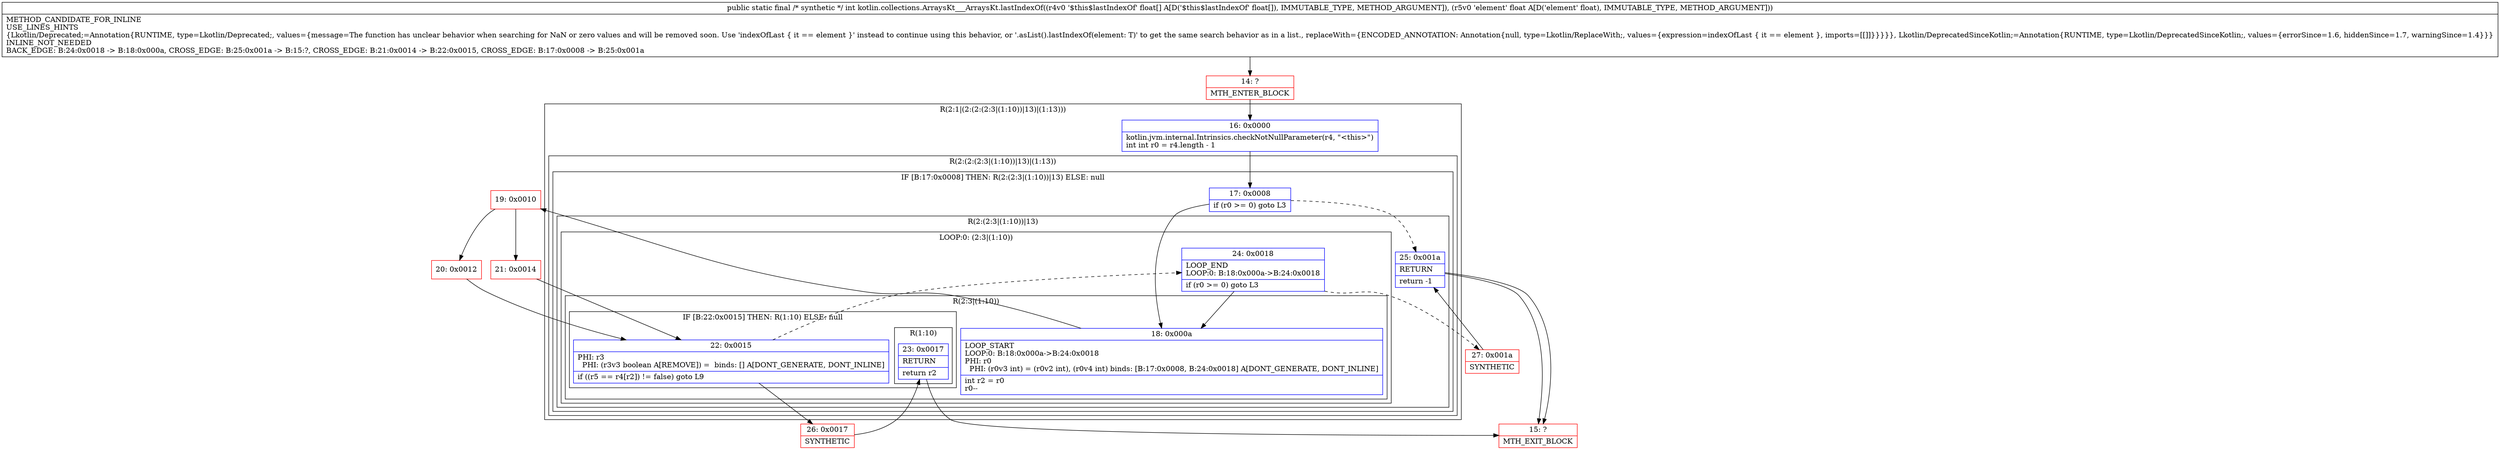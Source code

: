 digraph "CFG forkotlin.collections.ArraysKt___ArraysKt.lastIndexOf([FF)I" {
subgraph cluster_Region_1470320969 {
label = "R(2:1|(2:(2:(2:3|(1:10))|13)|(1:13)))";
node [shape=record,color=blue];
Node_16 [shape=record,label="{16\:\ 0x0000|kotlin.jvm.internal.Intrinsics.checkNotNullParameter(r4, \"\<this\>\")\lint int r0 = r4.length \- 1\l}"];
subgraph cluster_Region_1552071493 {
label = "R(2:(2:(2:3|(1:10))|13)|(1:13))";
node [shape=record,color=blue];
subgraph cluster_IfRegion_905293290 {
label = "IF [B:17:0x0008] THEN: R(2:(2:3|(1:10))|13) ELSE: null";
node [shape=record,color=blue];
Node_17 [shape=record,label="{17\:\ 0x0008|if (r0 \>= 0) goto L3\l}"];
subgraph cluster_Region_14827730 {
label = "R(2:(2:3|(1:10))|13)";
node [shape=record,color=blue];
subgraph cluster_LoopRegion_413587570 {
label = "LOOP:0: (2:3|(1:10))";
node [shape=record,color=blue];
Node_24 [shape=record,label="{24\:\ 0x0018|LOOP_END\lLOOP:0: B:18:0x000a\-\>B:24:0x0018\l|if (r0 \>= 0) goto L3\l}"];
subgraph cluster_Region_1780895523 {
label = "R(2:3|(1:10))";
node [shape=record,color=blue];
Node_18 [shape=record,label="{18\:\ 0x000a|LOOP_START\lLOOP:0: B:18:0x000a\-\>B:24:0x0018\lPHI: r0 \l  PHI: (r0v3 int) = (r0v2 int), (r0v4 int) binds: [B:17:0x0008, B:24:0x0018] A[DONT_GENERATE, DONT_INLINE]\l|int r2 = r0\lr0\-\-\l}"];
subgraph cluster_IfRegion_1438837558 {
label = "IF [B:22:0x0015] THEN: R(1:10) ELSE: null";
node [shape=record,color=blue];
Node_22 [shape=record,label="{22\:\ 0x0015|PHI: r3 \l  PHI: (r3v3 boolean A[REMOVE]) =  binds: [] A[DONT_GENERATE, DONT_INLINE]\l|if ((r5 == r4[r2]) != false) goto L9\l}"];
subgraph cluster_Region_222685690 {
label = "R(1:10)";
node [shape=record,color=blue];
Node_23 [shape=record,label="{23\:\ 0x0017|RETURN\l|return r2\l}"];
}
}
}
}
Node_25 [shape=record,label="{25\:\ 0x001a|RETURN\l|return \-1\l}"];
}
}
subgraph cluster_Region_1231649952 {
label = "R(1:13)";
node [shape=record,color=blue];
Node_25 [shape=record,label="{25\:\ 0x001a|RETURN\l|return \-1\l}"];
}
}
}
Node_14 [shape=record,color=red,label="{14\:\ ?|MTH_ENTER_BLOCK\l}"];
Node_19 [shape=record,color=red,label="{19\:\ 0x0010}"];
Node_20 [shape=record,color=red,label="{20\:\ 0x0012}"];
Node_27 [shape=record,color=red,label="{27\:\ 0x001a|SYNTHETIC\l}"];
Node_26 [shape=record,color=red,label="{26\:\ 0x0017|SYNTHETIC\l}"];
Node_15 [shape=record,color=red,label="{15\:\ ?|MTH_EXIT_BLOCK\l}"];
Node_21 [shape=record,color=red,label="{21\:\ 0x0014}"];
MethodNode[shape=record,label="{public static final \/* synthetic *\/ int kotlin.collections.ArraysKt___ArraysKt.lastIndexOf((r4v0 '$this$lastIndexOf' float[] A[D('$this$lastIndexOf' float[]), IMMUTABLE_TYPE, METHOD_ARGUMENT]), (r5v0 'element' float A[D('element' float), IMMUTABLE_TYPE, METHOD_ARGUMENT]))  | METHOD_CANDIDATE_FOR_INLINE\lUSE_LINES_HINTS\l\{Lkotlin\/Deprecated;=Annotation\{RUNTIME, type=Lkotlin\/Deprecated;, values=\{message=The function has unclear behavior when searching for NaN or zero values and will be removed soon. Use 'indexOfLast \{ it == element \}' instead to continue using this behavior, or '.asList().lastIndexOf(element: T)' to get the same search behavior as in a list., replaceWith=\{ENCODED_ANNOTATION: Annotation\{null, type=Lkotlin\/ReplaceWith;, values=\{expression=indexOfLast \{ it == element \}, imports=[[]]\}\}\}\}\}, Lkotlin\/DeprecatedSinceKotlin;=Annotation\{RUNTIME, type=Lkotlin\/DeprecatedSinceKotlin;, values=\{errorSince=1.6, hiddenSince=1.7, warningSince=1.4\}\}\}\lINLINE_NOT_NEEDED\lBACK_EDGE: B:24:0x0018 \-\> B:18:0x000a, CROSS_EDGE: B:25:0x001a \-\> B:15:?, CROSS_EDGE: B:21:0x0014 \-\> B:22:0x0015, CROSS_EDGE: B:17:0x0008 \-\> B:25:0x001a\l}"];
MethodNode -> Node_14;Node_16 -> Node_17;
Node_17 -> Node_18;
Node_17 -> Node_25[style=dashed];
Node_24 -> Node_18;
Node_24 -> Node_27[style=dashed];
Node_18 -> Node_19;
Node_22 -> Node_24[style=dashed];
Node_22 -> Node_26;
Node_23 -> Node_15;
Node_25 -> Node_15;
Node_25 -> Node_15;
Node_14 -> Node_16;
Node_19 -> Node_20;
Node_19 -> Node_21;
Node_20 -> Node_22;
Node_27 -> Node_25;
Node_26 -> Node_23;
Node_21 -> Node_22;
}

